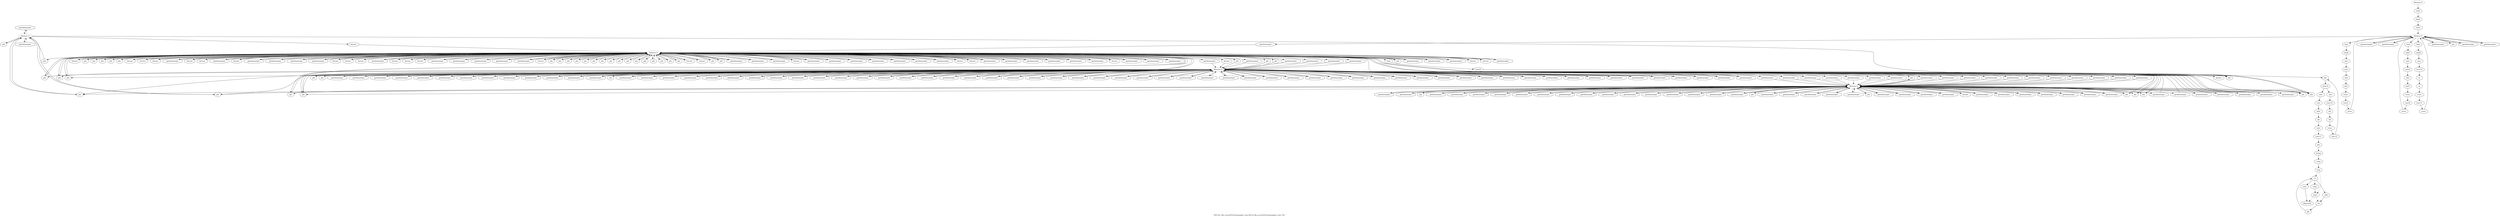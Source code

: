 digraph "DFG for 'file curve25519-donnabad.c line 854 to file curve25519-donnabad.c line 725 '  "{
label="DFG for 'file curve25519-donnabad.c line 854 to file curve25519-donnabad.c line 725 ' ";
node_6763[shape=octagon,style=solid,label="getelementptr"]
node_6996[shape=ellipse,style=dashed,label="Memory 3"]
"node_6763"->"node_6996"
node_6762[shape=octagon,style=solid,label="phi"]
"node_6762"->"node_6996"
node_6761[shape=octagon,style=solid,label="store"]
node_7064[shape=ellipse,style=dashed,label="Memory 5"]
"node_6761"->"node_7064"
node_6760[shape=octagon,style=solid,label="trunc"]
node_6759[shape=ellipse,style=solid,label="conv11"]
"node_6760"->"node_6759"
"node_6759"->"node_6761"
node_6758[shape=ellipse,style=dashed,label="Memory 6"]
node_7041[shape=octagon,style=solid,label="phi"]
"node_6758"->"node_7041"
node_7061[shape=octagon,style=solid,label="phi"]
"node_6758"->"node_7061"
node_7068[shape=octagon,style=solid,label="phi"]
"node_6758"->"node_7068"
node_7069[shape=octagon,style=solid,label="phi"]
"node_6758"->"node_7069"
node_6766[shape=octagon,style=solid,label="phi"]
"node_6758"->"node_6766"
node_6767[shape=octagon,style=solid,label="getelementptr"]
"node_6758"->"node_6767"
node_6769[shape=octagon,style=solid,label="phi"]
"node_6758"->"node_6769"
node_6772[shape=octagon,style=solid,label="getelementptr"]
"node_6758"->"node_6772"
node_6778[shape=octagon,style=solid,label="phi"]
"node_6758"->"node_6778"
node_6787[shape=octagon,style=solid,label="getelementptr"]
"node_6758"->"node_6787"
node_6834[shape=octagon,style=solid,label="getelementptr"]
"node_6758"->"node_6834"
node_6836[shape=octagon,style=solid,label="getelementptr"]
"node_6758"->"node_6836"
node_6855[shape=octagon,style=solid,label="getelementptr"]
"node_6758"->"node_6855"
node_6857[shape=octagon,style=solid,label="getelementptr"]
"node_6758"->"node_6857"
node_6860[shape=octagon,style=solid,label="getelementptr"]
"node_6758"->"node_6860"
node_6863[shape=octagon,style=solid,label="getelementptr"]
"node_6758"->"node_6863"
node_6864[shape=octagon,style=solid,label="getelementptr"]
"node_6758"->"node_6864"
node_6865[shape=octagon,style=solid,label="getelementptr"]
"node_6758"->"node_6865"
node_6867[shape=octagon,style=solid,label="getelementptr"]
"node_6758"->"node_6867"
node_6868[shape=octagon,style=solid,label="getelementptr"]
"node_6758"->"node_6868"
node_6870[shape=octagon,style=solid,label="getelementptr"]
"node_6758"->"node_6870"
node_6873[shape=octagon,style=solid,label="getelementptr"]
"node_6758"->"node_6873"
node_6885[shape=octagon,style=solid,label="getelementptr"]
"node_6758"->"node_6885"
node_6892[shape=octagon,style=solid,label="getelementptr"]
"node_6758"->"node_6892"
node_6894[shape=octagon,style=solid,label="getelementptr"]
"node_6758"->"node_6894"
node_6896[shape=octagon,style=solid,label="getelementptr"]
"node_6758"->"node_6896"
node_6905[shape=octagon,style=solid,label="getelementptr"]
"node_6758"->"node_6905"
node_6906[shape=octagon,style=solid,label="phi"]
"node_6758"->"node_6906"
node_6915[shape=octagon,style=solid,label="getelementptr"]
"node_6758"->"node_6915"
node_6917[shape=octagon,style=solid,label="getelementptr"]
"node_6758"->"node_6917"
node_6920[shape=octagon,style=solid,label="getelementptr"]
"node_6758"->"node_6920"
node_6927[shape=octagon,style=solid,label="getelementptr"]
"node_6758"->"node_6927"
node_6929[shape=octagon,style=solid,label="getelementptr"]
"node_6758"->"node_6929"
node_6932[shape=octagon,style=solid,label="getelementptr"]
"node_6758"->"node_6932"
node_6945[shape=octagon,style=solid,label="getelementptr"]
"node_6758"->"node_6945"
node_6958[shape=octagon,style=solid,label="phi"]
"node_6758"->"node_6958"
node_6960[shape=octagon,style=solid,label="getelementptr"]
"node_6758"->"node_6960"
node_6966[shape=octagon,style=solid,label="phi"]
"node_6758"->"node_6966"
node_6997[shape=octagon,style=solid,label="phi"]
"node_6758"->"node_6997"
node_7012[shape=octagon,style=solid,label="phi"]
"node_6758"->"node_7012"
node_7013[shape=octagon,style=solid,label="getelementptr"]
"node_6758"->"node_7013"
node_7015[shape=octagon,style=solid,label="getelementptr"]
"node_6758"->"node_7015"
node_7018[shape=octagon,style=solid,label="getelementptr"]
"node_6758"->"node_7018"
node_7021[shape=octagon,style=solid,label="bitcast"]
"node_6758"->"node_7021"
node_7023[shape=octagon,style=solid,label="getelementptr"]
"node_6758"->"node_7023"
node_7024[shape=octagon,style=solid,label="getelementptr"]
"node_6758"->"node_7024"
node_7025[shape=octagon,style=solid,label="getelementptr"]
"node_6758"->"node_7025"
node_7026[shape=octagon,style=solid,label="getelementptr"]
"node_6758"->"node_7026"
node_7028[shape=octagon,style=solid,label="getelementptr"]
"node_6758"->"node_7028"
node_7029[shape=octagon,style=solid,label="getelementptr"]
"node_6758"->"node_7029"
node_7030[shape=octagon,style=solid,label="phi"]
"node_6758"->"node_7030"
node_7035[shape=octagon,style=solid,label="getelementptr"]
"node_6758"->"node_7035"
node_7038[shape=octagon,style=solid,label="getelementptr"]
"node_6758"->"node_7038"
node_7039[shape=octagon,style=solid,label="getelementptr"]
"node_6758"->"node_7039"
node_6757[shape=ellipse,style=dashed,label="Memory 4"]
"node_6757"->"node_7041"
"node_6757"->"node_7061"
node_7065[shape=octagon,style=solid,label="phi"]
"node_6757"->"node_7065"
node_7067[shape=octagon,style=solid,label="phi"]
"node_6757"->"node_7067"
"node_6757"->"node_7068"
"node_6757"->"node_7069"
node_6764[shape=octagon,style=solid,label="getelementptr"]
"node_6757"->"node_6764"
node_6768[shape=octagon,style=solid,label="getelementptr"]
"node_6757"->"node_6768"
"node_6757"->"node_6769"
node_6770[shape=octagon,style=solid,label="getelementptr"]
"node_6757"->"node_6770"
node_6774[shape=octagon,style=solid,label="getelementptr"]
"node_6757"->"node_6774"
node_6776[shape=octagon,style=solid,label="phi"]
"node_6757"->"node_6776"
"node_6757"->"node_6778"
node_6781[shape=octagon,style=solid,label="getelementptr"]
"node_6757"->"node_6781"
node_6782[shape=octagon,style=solid,label="getelementptr"]
"node_6757"->"node_6782"
node_6783[shape=octagon,style=solid,label="getelementptr"]
"node_6757"->"node_6783"
node_6784[shape=octagon,style=solid,label="getelementptr"]
"node_6757"->"node_6784"
node_6785[shape=octagon,style=solid,label="getelementptr"]
"node_6757"->"node_6785"
node_6786[shape=octagon,style=solid,label="getelementptr"]
"node_6757"->"node_6786"
node_6835[shape=octagon,style=solid,label="getelementptr"]
"node_6757"->"node_6835"
node_6853[shape=octagon,style=solid,label="bitcast"]
"node_6757"->"node_6853"
node_6856[shape=octagon,style=solid,label="getelementptr"]
"node_6757"->"node_6856"
node_6858[shape=octagon,style=solid,label="getelementptr"]
"node_6757"->"node_6858"
node_6859[shape=octagon,style=solid,label="getelementptr"]
"node_6757"->"node_6859"
node_6861[shape=octagon,style=solid,label="getelementptr"]
"node_6757"->"node_6861"
node_6866[shape=octagon,style=solid,label="getelementptr"]
"node_6757"->"node_6866"
node_6869[shape=octagon,style=solid,label="getelementptr"]
"node_6757"->"node_6869"
node_6871[shape=octagon,style=solid,label="phi"]
"node_6757"->"node_6871"
node_6872[shape=octagon,style=solid,label="getelementptr"]
"node_6757"->"node_6872"
node_6874[shape=octagon,style=solid,label="getelementptr"]
"node_6757"->"node_6874"
node_6875[shape=octagon,style=solid,label="getelementptr"]
"node_6757"->"node_6875"
node_6876[shape=octagon,style=solid,label="getelementptr"]
"node_6757"->"node_6876"
node_6877[shape=octagon,style=solid,label="getelementptr"]
"node_6757"->"node_6877"
node_6878[shape=octagon,style=solid,label="getelementptr"]
"node_6757"->"node_6878"
node_6879[shape=octagon,style=solid,label="getelementptr"]
"node_6757"->"node_6879"
node_6880[shape=octagon,style=solid,label="getelementptr"]
"node_6757"->"node_6880"
node_6881[shape=octagon,style=solid,label="getelementptr"]
"node_6757"->"node_6881"
node_6884[shape=octagon,style=solid,label="getelementptr"]
"node_6757"->"node_6884"
node_6886[shape=octagon,style=solid,label="getelementptr"]
"node_6757"->"node_6886"
node_6887[shape=octagon,style=solid,label="getelementptr"]
"node_6757"->"node_6887"
node_6888[shape=octagon,style=solid,label="getelementptr"]
"node_6757"->"node_6888"
node_6889[shape=octagon,style=solid,label="getelementptr"]
"node_6757"->"node_6889"
node_6890[shape=octagon,style=solid,label="getelementptr"]
"node_6757"->"node_6890"
node_6891[shape=octagon,style=solid,label="getelementptr"]
"node_6757"->"node_6891"
node_6893[shape=octagon,style=solid,label="getelementptr"]
"node_6757"->"node_6893"
node_6895[shape=octagon,style=solid,label="getelementptr"]
"node_6757"->"node_6895"
node_6897[shape=octagon,style=solid,label="getelementptr"]
"node_6757"->"node_6897"
node_6898[shape=octagon,style=solid,label="getelementptr"]
"node_6757"->"node_6898"
node_6899[shape=octagon,style=solid,label="getelementptr"]
"node_6757"->"node_6899"
node_6900[shape=octagon,style=solid,label="getelementptr"]
"node_6757"->"node_6900"
node_6901[shape=octagon,style=solid,label="getelementptr"]
"node_6757"->"node_6901"
node_6902[shape=octagon,style=solid,label="getelementptr"]
"node_6757"->"node_6902"
node_6903[shape=octagon,style=solid,label="getelementptr"]
"node_6757"->"node_6903"
node_6904[shape=octagon,style=solid,label="getelementptr"]
"node_6757"->"node_6904"
node_6907[shape=octagon,style=solid,label="getelementptr"]
"node_6757"->"node_6907"
node_6908[shape=octagon,style=solid,label="getelementptr"]
"node_6757"->"node_6908"
node_6909[shape=octagon,style=solid,label="getelementptr"]
"node_6757"->"node_6909"
node_6910[shape=octagon,style=solid,label="getelementptr"]
"node_6757"->"node_6910"
node_6911[shape=octagon,style=solid,label="getelementptr"]
"node_6757"->"node_6911"
node_6912[shape=octagon,style=solid,label="getelementptr"]
"node_6757"->"node_6912"
node_6913[shape=octagon,style=solid,label="getelementptr"]
"node_6757"->"node_6913"
node_6914[shape=octagon,style=solid,label="getelementptr"]
"node_6757"->"node_6914"
node_6916[shape=octagon,style=solid,label="getelementptr"]
"node_6757"->"node_6916"
node_6919[shape=octagon,style=solid,label="getelementptr"]
"node_6757"->"node_6919"
node_6921[shape=octagon,style=solid,label="getelementptr"]
"node_6757"->"node_6921"
node_6922[shape=octagon,style=solid,label="getelementptr"]
"node_6757"->"node_6922"
node_6923[shape=octagon,style=solid,label="getelementptr"]
"node_6757"->"node_6923"
node_6924[shape=octagon,style=solid,label="getelementptr"]
"node_6757"->"node_6924"
node_6925[shape=octagon,style=solid,label="getelementptr"]
"node_6757"->"node_6925"
node_6926[shape=octagon,style=solid,label="getelementptr"]
"node_6757"->"node_6926"
node_6928[shape=octagon,style=solid,label="getelementptr"]
"node_6757"->"node_6928"
node_6931[shape=octagon,style=solid,label="getelementptr"]
"node_6757"->"node_6931"
node_6933[shape=octagon,style=solid,label="getelementptr"]
"node_6757"->"node_6933"
node_6934[shape=octagon,style=solid,label="getelementptr"]
"node_6757"->"node_6934"
node_6935[shape=octagon,style=solid,label="getelementptr"]
"node_6757"->"node_6935"
node_6936[shape=octagon,style=solid,label="getelementptr"]
"node_6757"->"node_6936"
node_6937[shape=octagon,style=solid,label="getelementptr"]
"node_6757"->"node_6937"
node_6938[shape=octagon,style=solid,label="getelementptr"]
"node_6757"->"node_6938"
node_6939[shape=octagon,style=solid,label="getelementptr"]
"node_6757"->"node_6939"
node_6940[shape=octagon,style=solid,label="getelementptr"]
"node_6757"->"node_6940"
node_6941[shape=octagon,style=solid,label="getelementptr"]
"node_6757"->"node_6941"
node_6942[shape=octagon,style=solid,label="getelementptr"]
"node_6757"->"node_6942"
node_6943[shape=octagon,style=solid,label="getelementptr"]
"node_6757"->"node_6943"
node_6944[shape=octagon,style=solid,label="getelementptr"]
"node_6757"->"node_6944"
node_6947[shape=octagon,style=solid,label="getelementptr"]
"node_6757"->"node_6947"
node_6948[shape=octagon,style=solid,label="getelementptr"]
"node_6757"->"node_6948"
node_6949[shape=octagon,style=solid,label="getelementptr"]
"node_6757"->"node_6949"
node_6950[shape=octagon,style=solid,label="getelementptr"]
"node_6757"->"node_6950"
node_6951[shape=octagon,style=solid,label="getelementptr"]
"node_6757"->"node_6951"
node_6952[shape=octagon,style=solid,label="getelementptr"]
"node_6757"->"node_6952"
node_6953[shape=octagon,style=solid,label="getelementptr"]
"node_6757"->"node_6953"
node_6954[shape=octagon,style=solid,label="getelementptr"]
"node_6757"->"node_6954"
node_6956[shape=octagon,style=solid,label="getelementptr"]
"node_6757"->"node_6956"
node_6957[shape=octagon,style=solid,label="getelementptr"]
"node_6757"->"node_6957"
node_6959[shape=octagon,style=solid,label="getelementptr"]
"node_6757"->"node_6959"
node_6964[shape=octagon,style=solid,label="phi"]
"node_6757"->"node_6964"
"node_6757"->"node_6966"
node_6999[shape=octagon,style=solid,label="phi"]
"node_6757"->"node_6999"
"node_6757"->"node_7012"
node_7027[shape=octagon,style=solid,label="phi"]
"node_6757"->"node_7027"
"node_6757"->"node_7030"
node_7040[shape=octagon,style=solid,label="getelementptr"]
"node_7040"->"node_6757"
"node_7041"->"node_6757"
node_7042[shape=octagon,style=solid,label="phi"]
node_6789[shape=ellipse,style=dashed,label="Memory 8"]
"node_7042"->"node_6789"
node_7043[shape=octagon,style=solid,label="getelementptr"]
"node_7043"->"node_6789"
node_7044[shape=octagon,style=solid,label="getelementptr"]
"node_7044"->"node_6789"
node_7045[shape=octagon,style=solid,label="getelementptr"]
"node_7045"->"node_6789"
node_7046[shape=octagon,style=solid,label="bitcast"]
"node_7046"->"node_6789"
node_7047[shape=ellipse,style=dashed,label="Memory 0"]
node_7049[shape=octagon,style=solid,label="load"]
"node_7047"->"node_7049"
node_7048[shape=ellipse,style=solid,label="tmp3"]
node_6968[shape=octagon,style=solid,label="store"]
"node_7048"->"node_6968"
"node_7049"->"node_7048"
node_7050[shape=octagon,style=solid,label="getelementptr"]
"node_7050"->"node_7064"
node_7051[shape=ellipse,style=solid,label="cmp"]
node_7054[shape=ellipse,style=solid,label="i.0"]
"node_7051"->"node_7054" [style=dashed]
node_7058[shape=ellipse,style=solid,label="cmp1"]
"node_7051"->"node_7058" [style=dashed]
node_7052[shape=octagon,style=solid,label="icmp"]
"node_7052"->"node_7051"
node_7053[shape=ellipse,style=solid,label="iswap"]
"node_7053"->"node_7052"
node_7057[shape=octagon,style=solid,label="add"]
"node_7054"->"node_7057"
node_7059[shape=octagon,style=solid,label="icmp"]
"node_7054"->"node_7059"
node_6883[shape=octagon,style=solid,label="zext"]
"node_7054"->"node_6883"
node_7055[shape=octagon,style=solid,label="phi"]
"node_7055"->"node_7054"
node_7056[shape=ellipse,style=solid,label="inc"]
"node_7056"->"node_7055"
"node_7057"->"node_7056"
"node_7058"->"node_7056" [style=dashed]
node_6882[shape=ellipse,style=solid,label="idxprom4"]
"node_7058"->"node_6882" [style=dashed]
"node_7059"->"node_7058"
node_7060[shape=octagon,style=solid,label="bitcast"]
"node_7060"->"node_6789"
"node_7061"->"node_6789"
node_7062[shape=octagon,style=solid,label="getelementptr"]
"node_7062"->"node_6789"
node_7063[shape=octagon,style=solid,label="bitcast"]
"node_7063"->"node_6789"
"node_7064"->"node_7050"
node_7066[shape=octagon,style=solid,label="phi"]
"node_7064"->"node_7066"
node_6765[shape=octagon,style=solid,label="getelementptr"]
"node_7064"->"node_6765"
node_6831[shape=octagon,style=solid,label="getelementptr"]
"node_7064"->"node_6831"
node_6969[shape=octagon,style=solid,label="getelementptr"]
"node_7064"->"node_6969"
node_6971[shape=octagon,style=solid,label="load"]
"node_7064"->"node_6971"
node_6979[shape=octagon,style=solid,label="getelementptr"]
"node_7064"->"node_6979"
node_6981[shape=octagon,style=solid,label="load"]
"node_7064"->"node_6981"
node_6989[shape=octagon,style=solid,label="getelementptr"]
"node_7064"->"node_6989"
node_6991[shape=octagon,style=solid,label="load"]
"node_7064"->"node_6991"
"node_7065"->"node_6757"
"node_7066"->"node_7064"
"node_7067"->"node_6757"
"node_7068"->"node_6996"
"node_7069"->"node_6757"
"node_6764"->"node_6757"
"node_6765"->"node_7064"
"node_6766"->"node_6758"
"node_6767"->"node_6758"
"node_6768"->"node_6757"
"node_6769"->"node_6758"
"node_6770"->"node_6758"
node_6771[shape=octagon,style=solid,label="getelementptr"]
"node_6771"->"node_6996"
"node_6772"->"node_6757"
node_6773[shape=octagon,style=solid,label="phi"]
"node_6773"->"node_6996"
"node_6774"->"node_6758"
node_6775[shape=octagon,style=solid,label="phi"]
"node_6775"->"node_6789"
"node_6776"->"node_6789"
node_6777[shape=octagon,style=solid,label="phi"]
"node_6777"->"node_6789"
"node_6778"->"node_6789"
node_6779[shape=octagon,style=solid,label="phi"]
"node_6779"->"node_6789"
node_6780[shape=octagon,style=solid,label="phi"]
"node_6780"->"node_6789"
"node_6781"->"node_6757"
"node_6782"->"node_6757"
"node_6783"->"node_6757"
"node_6784"->"node_6758"
"node_6785"->"node_6757"
"node_6786"->"node_6757"
"node_6787"->"node_6758"
node_6788[shape=octagon,style=solid,label="phi"]
"node_6788"->"node_6789"
"node_6789"->"node_7040"
"node_6789"->"node_7042"
"node_6789"->"node_7043"
"node_6789"->"node_7044"
"node_6789"->"node_7045"
"node_6789"->"node_7046"
"node_6789"->"node_7060"
"node_6789"->"node_7061"
"node_6789"->"node_7062"
"node_6789"->"node_7063"
"node_6789"->"node_6773"
"node_6789"->"node_6775"
"node_6789"->"node_6776"
"node_6789"->"node_6777"
"node_6789"->"node_6778"
"node_6789"->"node_6779"
"node_6789"->"node_6780"
"node_6789"->"node_6788"
node_6790[shape=octagon,style=solid,label="bitcast"]
"node_6789"->"node_6790"
node_6791[shape=octagon,style=solid,label="bitcast"]
"node_6789"->"node_6791"
node_6792[shape=octagon,style=solid,label="bitcast"]
"node_6789"->"node_6792"
node_6793[shape=octagon,style=solid,label="getelementptr"]
"node_6789"->"node_6793"
node_6794[shape=octagon,style=solid,label="bitcast"]
"node_6789"->"node_6794"
node_6795[shape=octagon,style=solid,label="bitcast"]
"node_6789"->"node_6795"
node_6796[shape=octagon,style=solid,label="getelementptr"]
"node_6789"->"node_6796"
node_6797[shape=octagon,style=solid,label="bitcast"]
"node_6789"->"node_6797"
node_6798[shape=octagon,style=solid,label="getelementptr"]
"node_6789"->"node_6798"
node_6799[shape=octagon,style=solid,label="getelementptr"]
"node_6789"->"node_6799"
node_6800[shape=octagon,style=solid,label="getelementptr"]
"node_6789"->"node_6800"
node_6801[shape=octagon,style=solid,label="getelementptr"]
"node_6789"->"node_6801"
node_6802[shape=octagon,style=solid,label="bitcast"]
"node_6789"->"node_6802"
node_6803[shape=octagon,style=solid,label="bitcast"]
"node_6789"->"node_6803"
node_6804[shape=octagon,style=solid,label="bitcast"]
"node_6789"->"node_6804"
node_6805[shape=octagon,style=solid,label="getelementptr"]
"node_6789"->"node_6805"
node_6806[shape=octagon,style=solid,label="bitcast"]
"node_6789"->"node_6806"
node_6807[shape=octagon,style=solid,label="bitcast"]
"node_6789"->"node_6807"
node_6808[shape=octagon,style=solid,label="bitcast"]
"node_6789"->"node_6808"
node_6809[shape=octagon,style=solid,label="getelementptr"]
"node_6789"->"node_6809"
node_6810[shape=octagon,style=solid,label="getelementptr"]
"node_6789"->"node_6810"
node_6811[shape=octagon,style=solid,label="getelementptr"]
"node_6789"->"node_6811"
node_6812[shape=octagon,style=solid,label="getelementptr"]
"node_6789"->"node_6812"
node_6813[shape=octagon,style=solid,label="getelementptr"]
"node_6789"->"node_6813"
node_6814[shape=octagon,style=solid,label="bitcast"]
"node_6789"->"node_6814"
node_6815[shape=octagon,style=solid,label="phi"]
"node_6789"->"node_6815"
node_6816[shape=octagon,style=solid,label="phi"]
"node_6789"->"node_6816"
node_6817[shape=octagon,style=solid,label="phi"]
"node_6789"->"node_6817"
node_6818[shape=octagon,style=solid,label="phi"]
"node_6789"->"node_6818"
node_6819[shape=octagon,style=solid,label="phi"]
"node_6789"->"node_6819"
node_6820[shape=octagon,style=solid,label="phi"]
"node_6789"->"node_6820"
node_6821[shape=octagon,style=solid,label="phi"]
"node_6789"->"node_6821"
node_6822[shape=octagon,style=solid,label="phi"]
"node_6789"->"node_6822"
node_6823[shape=octagon,style=solid,label="phi"]
"node_6789"->"node_6823"
node_6824[shape=octagon,style=solid,label="phi"]
"node_6789"->"node_6824"
node_6825[shape=octagon,style=solid,label="phi"]
"node_6789"->"node_6825"
node_6826[shape=octagon,style=solid,label="phi"]
"node_6789"->"node_6826"
node_6827[shape=octagon,style=solid,label="phi"]
"node_6789"->"node_6827"
node_6828[shape=octagon,style=solid,label="phi"]
"node_6789"->"node_6828"
node_6829[shape=octagon,style=solid,label="phi"]
"node_6789"->"node_6829"
node_6830[shape=octagon,style=solid,label="phi"]
"node_6789"->"node_6830"
node_6833[shape=octagon,style=solid,label="load"]
"node_6789"->"node_6833"
node_6852[shape=octagon,style=solid,label="bitcast"]
"node_6789"->"node_6852"
node_6854[shape=octagon,style=solid,label="bitcast"]
"node_6789"->"node_6854"
node_6862[shape=octagon,style=solid,label="phi"]
"node_6789"->"node_6862"
node_6918[shape=octagon,style=solid,label="phi"]
"node_6789"->"node_6918"
node_6946[shape=octagon,style=solid,label="phi"]
"node_6789"->"node_6946"
node_6955[shape=octagon,style=solid,label="phi"]
"node_6789"->"node_6955"
node_6961[shape=octagon,style=solid,label="phi"]
"node_6789"->"node_6961"
node_6962[shape=octagon,style=solid,label="getelementptr"]
"node_6789"->"node_6962"
node_6963[shape=octagon,style=solid,label="getelementptr"]
"node_6789"->"node_6963"
"node_6789"->"node_6964"
node_6965[shape=octagon,style=solid,label="getelementptr"]
"node_6789"->"node_6965"
node_6967[shape=octagon,style=solid,label="bitcast"]
"node_6789"->"node_6967"
"node_6789"->"node_6997"
node_6998[shape=octagon,style=solid,label="getelementptr"]
"node_6789"->"node_6998"
"node_6789"->"node_6999"
node_7000[shape=octagon,style=solid,label="getelementptr"]
"node_6789"->"node_7000"
node_7001[shape=octagon,style=solid,label="getelementptr"]
"node_6789"->"node_7001"
node_7002[shape=octagon,style=solid,label="getelementptr"]
"node_6789"->"node_7002"
node_7003[shape=octagon,style=solid,label="getelementptr"]
"node_6789"->"node_7003"
node_7004[shape=octagon,style=solid,label="getelementptr"]
"node_6789"->"node_7004"
node_7005[shape=octagon,style=solid,label="getelementptr"]
"node_6789"->"node_7005"
node_7006[shape=octagon,style=solid,label="bitcast"]
"node_6789"->"node_7006"
node_7007[shape=octagon,style=solid,label="bitcast"]
"node_6789"->"node_7007"
node_7008[shape=octagon,style=solid,label="getelementptr"]
"node_6789"->"node_7008"
node_7009[shape=octagon,style=solid,label="getelementptr"]
"node_6789"->"node_7009"
node_7010[shape=octagon,style=solid,label="getelementptr"]
"node_6789"->"node_7010"
node_7011[shape=octagon,style=solid,label="getelementptr"]
"node_6789"->"node_7011"
node_7014[shape=octagon,style=solid,label="getelementptr"]
"node_6789"->"node_7014"
node_7016[shape=octagon,style=solid,label="getelementptr"]
"node_6789"->"node_7016"
node_7017[shape=octagon,style=solid,label="getelementptr"]
"node_6789"->"node_7017"
node_7019[shape=octagon,style=solid,label="getelementptr"]
"node_6789"->"node_7019"
node_7020[shape=octagon,style=solid,label="getelementptr"]
"node_6789"->"node_7020"
node_7022[shape=octagon,style=solid,label="bitcast"]
"node_6789"->"node_7022"
"node_6789"->"node_7027"
node_7031[shape=octagon,style=solid,label="getelementptr"]
"node_6789"->"node_7031"
node_7032[shape=octagon,style=solid,label="getelementptr"]
"node_6789"->"node_7032"
node_7033[shape=octagon,style=solid,label="bitcast"]
"node_6789"->"node_7033"
node_7034[shape=octagon,style=solid,label="getelementptr"]
"node_6789"->"node_7034"
node_7036[shape=octagon,style=solid,label="getelementptr"]
"node_6789"->"node_7036"
node_7037[shape=octagon,style=solid,label="getelementptr"]
"node_6789"->"node_7037"
"node_6790"->"node_6789"
"node_6791"->"node_6789"
"node_6792"->"node_6789"
"node_6793"->"node_6789"
"node_6794"->"node_6789"
"node_6795"->"node_6789"
"node_6796"->"node_6789"
"node_6797"->"node_6789"
"node_6798"->"node_6789"
"node_6799"->"node_6789"
"node_6800"->"node_6789"
"node_6801"->"node_6789"
"node_6802"->"node_6789"
"node_6803"->"node_6789"
"node_6804"->"node_6789"
"node_6805"->"node_6789"
"node_6806"->"node_6789"
"node_6807"->"node_6789"
"node_6808"->"node_6789"
"node_6809"->"node_6789"
"node_6810"->"node_6789"
"node_6811"->"node_6789"
"node_6812"->"node_6789"
"node_6813"->"node_6789"
"node_6814"->"node_6789"
"node_6815"->"node_6789"
"node_6816"->"node_6789"
"node_6817"->"node_6789"
"node_6818"->"node_6789"
"node_6819"->"node_6789"
"node_6820"->"node_6789"
"node_6821"->"node_6789"
"node_6822"->"node_6789"
"node_6823"->"node_6789"
"node_6824"->"node_6789"
"node_6825"->"node_6789"
"node_6826"->"node_6789"
"node_6827"->"node_6789"
"node_6828"->"node_6789"
"node_6829"->"node_6789"
"node_6830"->"node_6789"
"node_6831"->"node_6789"
node_6832[shape=ellipse,style=solid,label="tmp23"]
node_6838[shape=octagon,style=solid,label="phi"]
"node_6832"->"node_6838"
"node_6833"->"node_6832"
"node_6834"->"node_6758"
"node_6835"->"node_6757"
"node_6836"->"node_6758"
node_6837[shape=ellipse,style=solid,label="byte.0"]
node_6844[shape=octagon,style=solid,label="zext"]
"node_6837"->"node_6844"
node_6846[shape=octagon,style=solid,label="zext"]
"node_6837"->"node_6846"
"node_6838"->"node_6837"
node_6839[shape=ellipse,style=solid,label="conv13"]
"node_6839"->"node_6838"
node_6840[shape=octagon,style=solid,label="trunc"]
"node_6840"->"node_6839"
node_6841[shape=ellipse,style=solid,label="shl"]
"node_6841"->"node_6840"
node_6842[shape=octagon,style=solid,label="shl"]
"node_6842"->"node_6841"
node_6843[shape=ellipse,style=solid,label="conv12"]
"node_6843"->"node_6842"
"node_6844"->"node_6843"
node_6845[shape=ellipse,style=solid,label="conv"]
node_6848[shape=octagon,style=solid,label="ashr"]
"node_6845"->"node_6848"
"node_6846"->"node_6845"
node_6847[shape=ellipse,style=solid,label="shr"]
node_6850[shape=octagon,style=solid,label="sext"]
"node_6847"->"node_6850"
"node_6848"->"node_6847"
node_6849[shape=ellipse,style=solid,label="conv11"]
node_6930[shape=octagon,style=solid,label="phi"]
"node_6849"->"node_6930"
"node_6850"->"node_6849"
node_6851[shape=octagon,style=solid,label="bitcast"]
"node_6851"->"node_6789"
"node_6852"->"node_6789"
"node_6853"->"node_6789"
"node_6854"->"node_6789"
"node_6855"->"node_6758"
"node_6856"->"node_6757"
"node_6857"->"node_6758"
"node_6858"->"node_6757"
"node_6859"->"node_6758"
"node_6860"->"node_6758"
"node_6861"->"node_6757"
"node_6862"->"node_6757"
"node_6863"->"node_6758"
"node_6864"->"node_6758"
"node_6865"->"node_6758"
"node_6866"->"node_6757"
"node_6867"->"node_6757"
"node_6868"->"node_6758"
"node_6869"->"node_6757"
"node_6870"->"node_6758"
"node_6871"->"node_6757"
"node_6872"->"node_6757"
"node_6873"->"node_6757"
"node_6874"->"node_6757"
"node_6875"->"node_6758"
"node_6876"->"node_6757"
"node_6877"->"node_6758"
"node_6878"->"node_6757"
"node_6879"->"node_6758"
"node_6880"->"node_6757"
"node_6881"->"node_6758"
"node_6883"->"node_6882"
"node_6884"->"node_6757"
"node_6885"->"node_6757"
"node_6886"->"node_6757"
"node_6887"->"node_6758"
"node_6888"->"node_6757"
"node_6889"->"node_6758"
"node_6890"->"node_6757"
"node_6891"->"node_6758"
"node_6892"->"node_6758"
"node_6893"->"node_6757"
"node_6894"->"node_6758"
"node_6895"->"node_6757"
"node_6896"->"node_6757"
"node_6897"->"node_6757"
"node_6898"->"node_6758"
"node_6899"->"node_6757"
"node_6900"->"node_6758"
"node_6901"->"node_6757"
"node_6902"->"node_6758"
"node_6903"->"node_6757"
"node_6904"->"node_6757"
"node_6905"->"node_6758"
"node_6906"->"node_6758"
"node_6907"->"node_6757"
"node_6908"->"node_6757"
"node_6909"->"node_6757"
"node_6910"->"node_6758"
"node_6911"->"node_6757"
"node_6912"->"node_6757"
"node_6913"->"node_6757"
"node_6914"->"node_6758"
"node_6915"->"node_6758"
"node_6916"->"node_6757"
"node_6917"->"node_6758"
"node_6918"->"node_6789"
"node_6919"->"node_6757"
"node_6920"->"node_6757"
"node_6921"->"node_6757"
"node_6922"->"node_6757"
"node_6923"->"node_6757"
"node_6924"->"node_6758"
"node_6925"->"node_6757"
"node_6926"->"node_6757"
"node_6927"->"node_6758"
"node_6928"->"node_6757"
"node_6929"->"node_6758"
"node_6930"->"node_7053"
"node_6931"->"node_6757"
"node_6932"->"node_6757"
"node_6933"->"node_6757"
"node_6934"->"node_6758"
"node_6935"->"node_6757"
"node_6936"->"node_6757"
"node_6937"->"node_6757"
"node_6938"->"node_6757"
"node_6939"->"node_6757"
"node_6940"->"node_6757"
"node_6941"->"node_6757"
"node_6942"->"node_6757"
"node_6943"->"node_6757"
"node_6944"->"node_6757"
"node_6945"->"node_6758"
"node_6946"->"node_6757"
"node_6947"->"node_6757"
"node_6948"->"node_6757"
"node_6949"->"node_6757"
"node_6950"->"node_6757"
"node_6951"->"node_6757"
"node_6952"->"node_6757"
"node_6953"->"node_6757"
"node_6954"->"node_6757"
"node_6955"->"node_6789"
"node_6956"->"node_6757"
"node_6957"->"node_6757"
"node_6958"->"node_6758"
"node_6959"->"node_6757"
"node_6960"->"node_6758"
"node_6961"->"node_6757"
"node_6962"->"node_6789"
"node_6963"->"node_6789"
"node_6964"->"node_6789"
"node_6965"->"node_6789"
"node_6966"->"node_6758"
"node_6967"->"node_6789"
"node_6968"->"node_7064"
"node_6969"->"node_7064"
node_6970[shape=ellipse,style=solid,label="tmp6"]
node_6973[shape=octagon,style=solid,label="zext"]
"node_6970"->"node_6973"
"node_6971"->"node_6970"
node_6972[shape=ellipse,style=solid,label="conv"]
node_6975[shape=octagon,style=solid,label="and"]
"node_6972"->"node_6975"
"node_6973"->"node_6972"
node_6974[shape=ellipse,style=solid,label="and"]
node_6977[shape=octagon,style=solid,label="trunc"]
"node_6974"->"node_6977"
"node_6975"->"node_6974"
node_6976[shape=ellipse,style=solid,label="conv4"]
node_6978[shape=octagon,style=solid,label="store"]
"node_6976"->"node_6978"
"node_6977"->"node_6976"
"node_6978"->"node_7064"
"node_6979"->"node_7064"
node_6980[shape=ellipse,style=solid,label="tmp7"]
node_6983[shape=octagon,style=solid,label="zext"]
"node_6980"->"node_6983"
"node_6981"->"node_6980"
node_6982[shape=ellipse,style=solid,label="conv6"]
node_6985[shape=octagon,style=solid,label="and"]
"node_6982"->"node_6985"
"node_6983"->"node_6982"
node_6984[shape=ellipse,style=solid,label="and7"]
node_6987[shape=octagon,style=solid,label="trunc"]
"node_6984"->"node_6987"
"node_6985"->"node_6984"
node_6986[shape=ellipse,style=solid,label="conv8"]
node_6988[shape=octagon,style=solid,label="store"]
"node_6986"->"node_6988"
"node_6987"->"node_6986"
"node_6988"->"node_7064"
"node_6989"->"node_7064"
node_6990[shape=ellipse,style=solid,label="tmp8"]
node_6993[shape=octagon,style=solid,label="zext"]
"node_6990"->"node_6993"
"node_6991"->"node_6990"
node_6992[shape=ellipse,style=solid,label="conv10"]
node_6995[shape=octagon,style=solid,label="or"]
"node_6992"->"node_6995"
"node_6993"->"node_6992"
node_6994[shape=ellipse,style=solid,label="or"]
"node_6994"->"node_6760"
"node_6995"->"node_6994"
"node_6996"->"node_6763"
"node_6996"->"node_6762"
"node_6996"->"node_7068"
"node_6996"->"node_6771"
"node_6996"->"node_6776"
"node_6996"->"node_6851"
"node_6996"->"node_7012"
"node_6997"->"node_6789"
"node_6998"->"node_6789"
"node_6999"->"node_6789"
"node_7000"->"node_6789"
"node_7001"->"node_6789"
"node_7002"->"node_6789"
"node_7003"->"node_6789"
"node_7004"->"node_6789"
"node_7005"->"node_6789"
"node_7006"->"node_6789"
"node_7007"->"node_6789"
"node_7008"->"node_6789"
"node_7009"->"node_6789"
"node_7010"->"node_6789"
"node_7011"->"node_6789"
"node_7012"->"node_6996"
"node_7013"->"node_6758"
"node_7014"->"node_6757"
"node_7015"->"node_6758"
"node_7016"->"node_6757"
"node_7017"->"node_6757"
"node_7018"->"node_6758"
"node_7019"->"node_6757"
"node_7020"->"node_6757"
"node_7021"->"node_6758"
"node_7022"->"node_6757"
"node_7023"->"node_6758"
"node_7024"->"node_6758"
"node_7025"->"node_6758"
"node_7026"->"node_6758"
"node_7027"->"node_6789"
"node_7028"->"node_6758"
"node_7029"->"node_6758"
"node_7030"->"node_6757"
"node_7031"->"node_6789"
"node_7032"->"node_6789"
"node_7033"->"node_6789"
"node_7034"->"node_6789"
"node_7035"->"node_6758"
"node_7036"->"node_6789"
"node_7037"->"node_6789"
"node_7038"->"node_6758"
"node_7039"->"node_6758"
}

